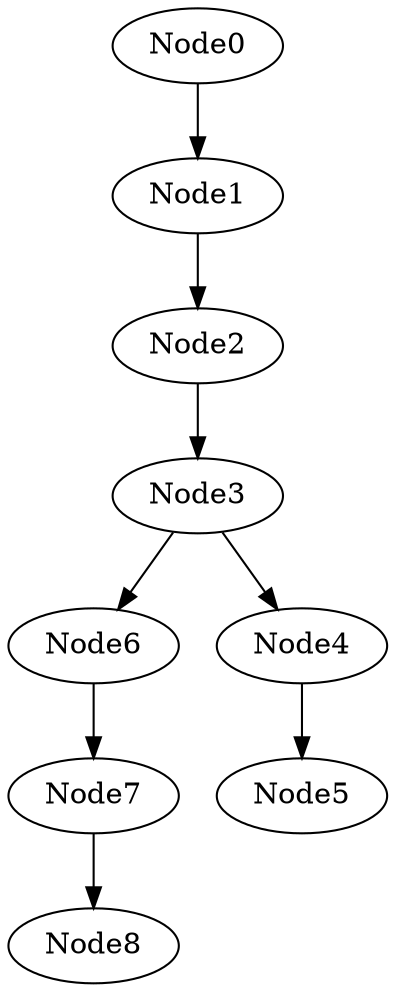 digraph Trie {
    Node0
    Node0 -> Node1
    Node1
    Node1 -> Node2
    Node2
    Node2 -> Node3
    Node3
    Node3 -> Node6
    Node6
    Node6 -> Node7
    Node7
    Node7 -> Node8
    Node8
    Node3 -> Node4
    Node4
    Node4 -> Node5
    Node5
}
